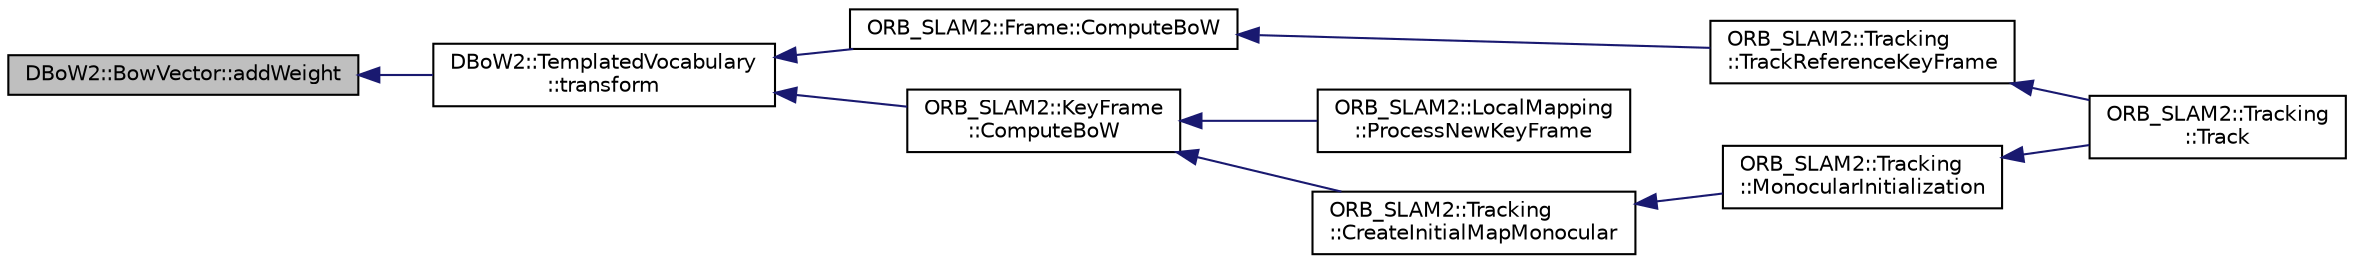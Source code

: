 digraph "DBoW2::BowVector::addWeight"
{
  edge [fontname="Helvetica",fontsize="10",labelfontname="Helvetica",labelfontsize="10"];
  node [fontname="Helvetica",fontsize="10",shape=record];
  rankdir="LR";
  Node15 [label="DBoW2::BowVector::addWeight",height=0.2,width=0.4,color="black", fillcolor="grey75", style="filled", fontcolor="black"];
  Node15 -> Node16 [dir="back",color="midnightblue",fontsize="10",style="solid",fontname="Helvetica"];
  Node16 [label="DBoW2::TemplatedVocabulary\l::transform",height=0.2,width=0.4,color="black", fillcolor="white", style="filled",URL="$class_d_bo_w2_1_1_templated_vocabulary.html#a01de3bebec37624439c7d3baf6651ff0"];
  Node16 -> Node17 [dir="back",color="midnightblue",fontsize="10",style="solid",fontname="Helvetica"];
  Node17 [label="ORB_SLAM2::Frame::ComputeBoW",height=0.2,width=0.4,color="black", fillcolor="white", style="filled",URL="$class_o_r_b___s_l_a_m2_1_1_frame.html#ac748d2318f9a409406dba4910ff5ef8e",tooltip="Bag of Words Representation. "];
  Node17 -> Node18 [dir="back",color="midnightblue",fontsize="10",style="solid",fontname="Helvetica"];
  Node18 [label="ORB_SLAM2::Tracking\l::TrackReferenceKeyFrame",height=0.2,width=0.4,color="black", fillcolor="white", style="filled",URL="$class_o_r_b___s_l_a_m2_1_1_tracking.html#a737c5409c93844353561a0fe724ed1c2",tooltip="对参考关键帧的MapPoints进行跟踪 "];
  Node18 -> Node19 [dir="back",color="midnightblue",fontsize="10",style="solid",fontname="Helvetica"];
  Node19 [label="ORB_SLAM2::Tracking\l::Track",height=0.2,width=0.4,color="black", fillcolor="white", style="filled",URL="$class_o_r_b___s_l_a_m2_1_1_tracking.html#af1f2c9c533642d8c33854540e90d1918",tooltip="Main tracking function. It is independent of the input sensor. "];
  Node16 -> Node20 [dir="back",color="midnightblue",fontsize="10",style="solid",fontname="Helvetica"];
  Node20 [label="ORB_SLAM2::KeyFrame\l::ComputeBoW",height=0.2,width=0.4,color="black", fillcolor="white", style="filled",URL="$class_o_r_b___s_l_a_m2_1_1_key_frame.html#ac376017c23823c05a6bb851ffb2fdd8f",tooltip="Bag of Words Representation. "];
  Node20 -> Node21 [dir="back",color="midnightblue",fontsize="10",style="solid",fontname="Helvetica"];
  Node21 [label="ORB_SLAM2::LocalMapping\l::ProcessNewKeyFrame",height=0.2,width=0.4,color="black", fillcolor="white", style="filled",URL="$class_o_r_b___s_l_a_m2_1_1_local_mapping.html#a84eea8f268cce9d919a4906ae634dd22",tooltip="处理列表中的关键帧 "];
  Node20 -> Node22 [dir="back",color="midnightblue",fontsize="10",style="solid",fontname="Helvetica"];
  Node22 [label="ORB_SLAM2::Tracking\l::CreateInitialMapMonocular",height=0.2,width=0.4,color="black", fillcolor="white", style="filled",URL="$class_o_r_b___s_l_a_m2_1_1_tracking.html#afeb077c81cd700d779348b80698086e8",tooltip="CreateInitialMapMonocular. "];
  Node22 -> Node23 [dir="back",color="midnightblue",fontsize="10",style="solid",fontname="Helvetica"];
  Node23 [label="ORB_SLAM2::Tracking\l::MonocularInitialization",height=0.2,width=0.4,color="black", fillcolor="white", style="filled",URL="$class_o_r_b___s_l_a_m2_1_1_tracking.html#a7e81c68bb6ced27fcbfa2edec38ef6e0",tooltip="单目的地图初始化 "];
  Node23 -> Node19 [dir="back",color="midnightblue",fontsize="10",style="solid",fontname="Helvetica"];
}
